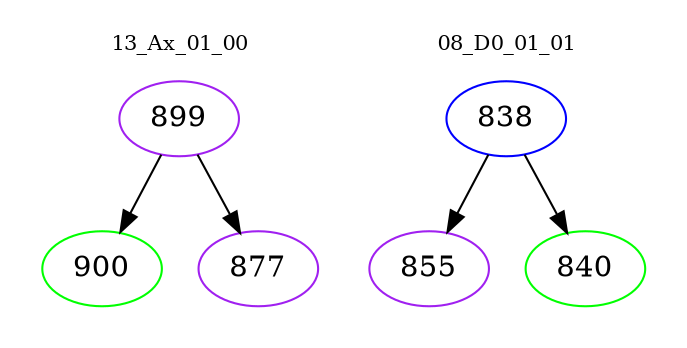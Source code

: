 digraph{
subgraph cluster_0 {
color = white
label = "13_Ax_01_00";
fontsize=10;
T0_899 [label="899", color="purple"]
T0_899 -> T0_900 [color="black"]
T0_900 [label="900", color="green"]
T0_899 -> T0_877 [color="black"]
T0_877 [label="877", color="purple"]
}
subgraph cluster_1 {
color = white
label = "08_D0_01_01";
fontsize=10;
T1_838 [label="838", color="blue"]
T1_838 -> T1_855 [color="black"]
T1_855 [label="855", color="purple"]
T1_838 -> T1_840 [color="black"]
T1_840 [label="840", color="green"]
}
}

